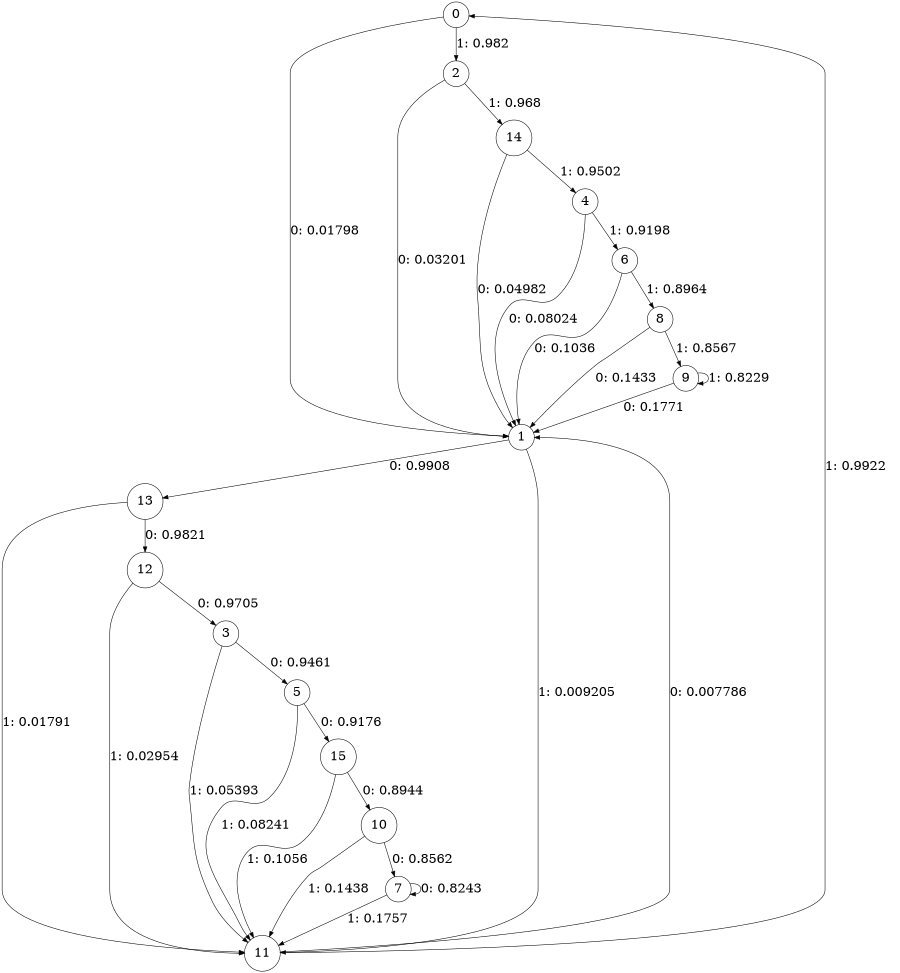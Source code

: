digraph "ch3source_phase3_L9" {
size = "6,8.5";
ratio = "fill";
node [shape = circle];
node [fontsize = 24];
edge [fontsize = 24];
0 -> 1 [label = "0: 0.01798  "];
0 -> 2 [label = "1: 0.982    "];
1 -> 13 [label = "0: 0.9908   "];
1 -> 11 [label = "1: 0.009205  "];
2 -> 1 [label = "0: 0.03201  "];
2 -> 14 [label = "1: 0.968    "];
3 -> 5 [label = "0: 0.9461   "];
3 -> 11 [label = "1: 0.05393  "];
4 -> 1 [label = "0: 0.08024  "];
4 -> 6 [label = "1: 0.9198   "];
5 -> 15 [label = "0: 0.9176   "];
5 -> 11 [label = "1: 0.08241  "];
6 -> 1 [label = "0: 0.1036   "];
6 -> 8 [label = "1: 0.8964   "];
7 -> 7 [label = "0: 0.8243   "];
7 -> 11 [label = "1: 0.1757   "];
8 -> 1 [label = "0: 0.1433   "];
8 -> 9 [label = "1: 0.8567   "];
9 -> 1 [label = "0: 0.1771   "];
9 -> 9 [label = "1: 0.8229   "];
10 -> 7 [label = "0: 0.8562   "];
10 -> 11 [label = "1: 0.1438   "];
11 -> 1 [label = "0: 0.007786  "];
11 -> 0 [label = "1: 0.9922   "];
12 -> 3 [label = "0: 0.9705   "];
12 -> 11 [label = "1: 0.02954  "];
13 -> 12 [label = "0: 0.9821   "];
13 -> 11 [label = "1: 0.01791  "];
14 -> 1 [label = "0: 0.04982  "];
14 -> 4 [label = "1: 0.9502   "];
15 -> 10 [label = "0: 0.8944   "];
15 -> 11 [label = "1: 0.1056   "];
}